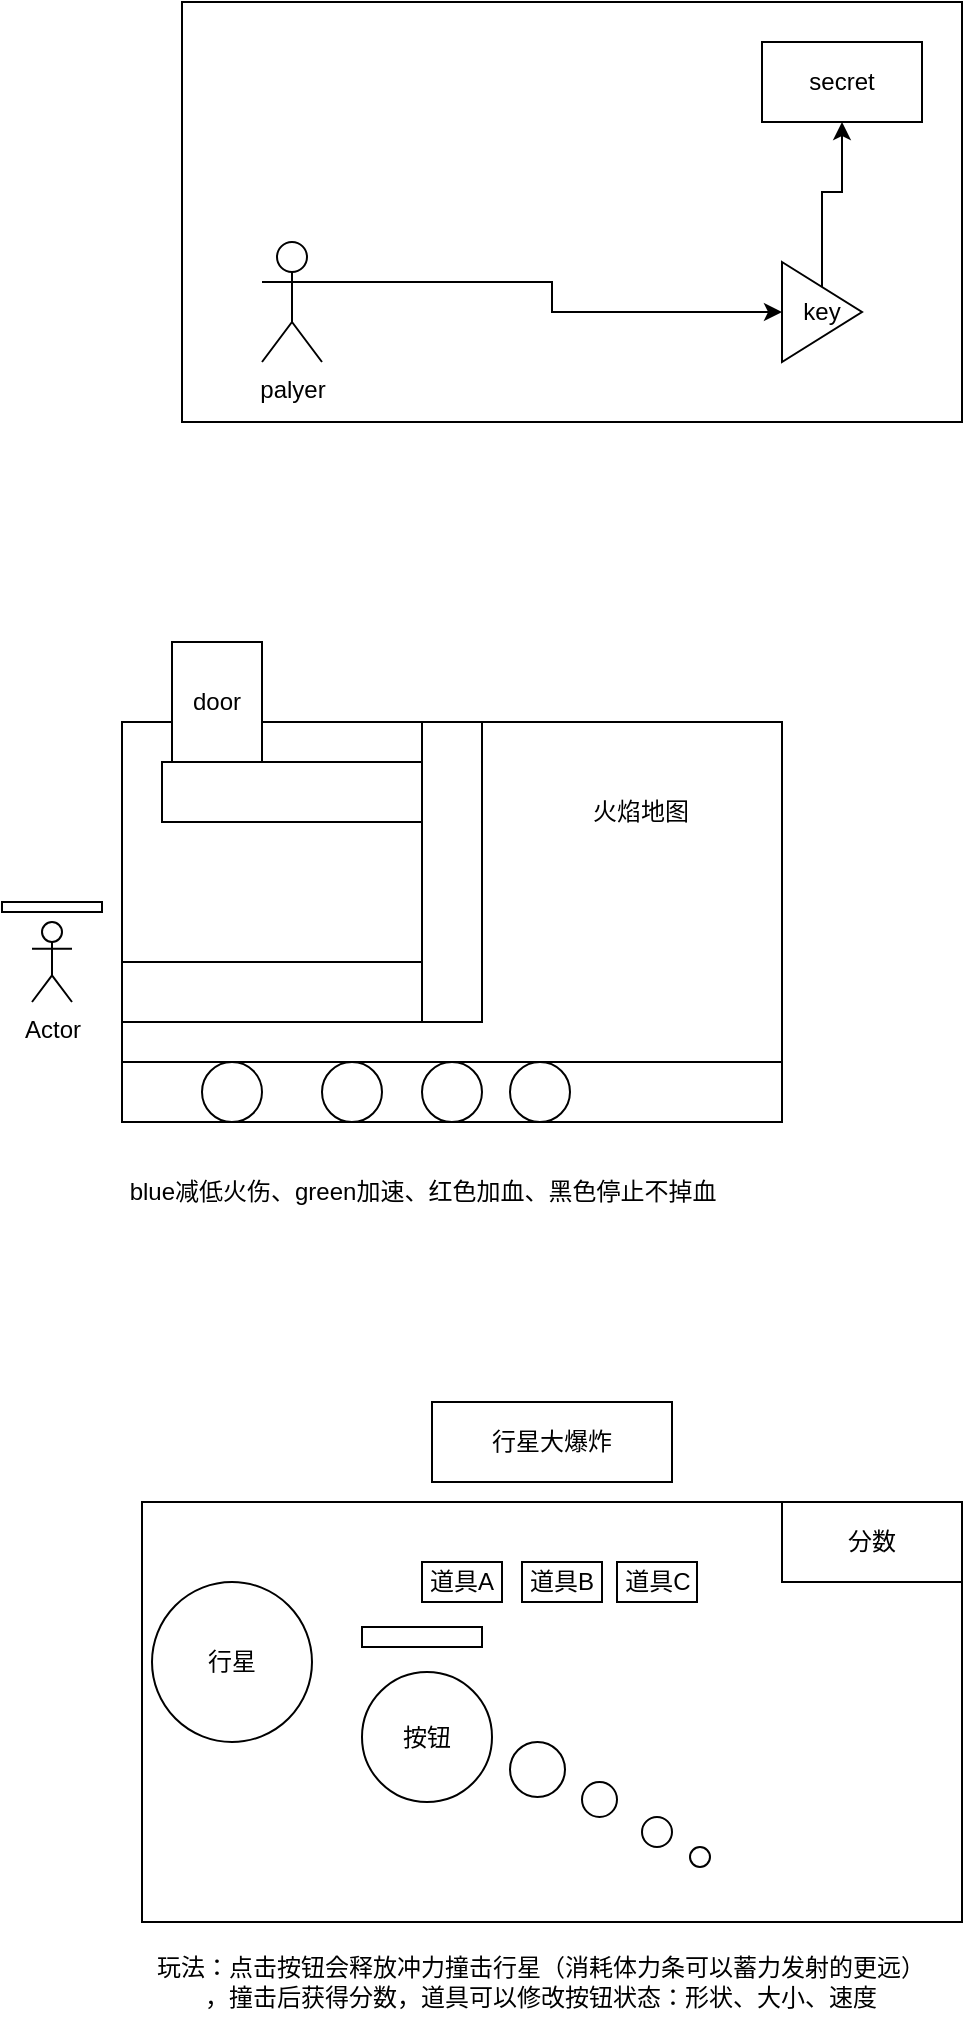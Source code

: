 <mxfile version="24.7.15">
  <diagram name="第 1 页" id="iudg0hA2_rm-R1QmsaXv">
    <mxGraphModel dx="640" dy="359" grid="1" gridSize="10" guides="1" tooltips="1" connect="1" arrows="1" fold="1" page="1" pageScale="1" pageWidth="827" pageHeight="1169" math="0" shadow="0">
      <root>
        <mxCell id="0" />
        <mxCell id="1" parent="0" />
        <mxCell id="GPykSKTK64oDumvys5XT-1" value="" style="rounded=0;whiteSpace=wrap;html=1;" vertex="1" parent="1">
          <mxGeometry x="250" y="180" width="390" height="210" as="geometry" />
        </mxCell>
        <mxCell id="GPykSKTK64oDumvys5XT-9" style="edgeStyle=orthogonalEdgeStyle;rounded=0;orthogonalLoop=1;jettySize=auto;html=1;exitX=1;exitY=0.333;exitDx=0;exitDy=0;exitPerimeter=0;entryX=0;entryY=0.5;entryDx=0;entryDy=0;" edge="1" parent="1" source="GPykSKTK64oDumvys5XT-3" target="GPykSKTK64oDumvys5XT-5">
          <mxGeometry relative="1" as="geometry" />
        </mxCell>
        <mxCell id="GPykSKTK64oDumvys5XT-3" value="palyer" style="shape=umlActor;verticalLabelPosition=bottom;verticalAlign=top;html=1;outlineConnect=0;" vertex="1" parent="1">
          <mxGeometry x="290" y="300" width="30" height="60" as="geometry" />
        </mxCell>
        <mxCell id="GPykSKTK64oDumvys5XT-4" value="secret" style="rounded=0;whiteSpace=wrap;html=1;" vertex="1" parent="1">
          <mxGeometry x="540" y="200" width="80" height="40" as="geometry" />
        </mxCell>
        <mxCell id="GPykSKTK64oDumvys5XT-10" style="edgeStyle=orthogonalEdgeStyle;rounded=0;orthogonalLoop=1;jettySize=auto;html=1;exitX=0.5;exitY=0;exitDx=0;exitDy=0;" edge="1" parent="1" source="GPykSKTK64oDumvys5XT-5" target="GPykSKTK64oDumvys5XT-4">
          <mxGeometry relative="1" as="geometry" />
        </mxCell>
        <mxCell id="GPykSKTK64oDumvys5XT-5" value="key" style="triangle;whiteSpace=wrap;html=1;" vertex="1" parent="1">
          <mxGeometry x="550" y="310" width="40" height="50" as="geometry" />
        </mxCell>
        <mxCell id="GPykSKTK64oDumvys5XT-11" value="" style="rounded=0;whiteSpace=wrap;html=1;" vertex="1" parent="1">
          <mxGeometry x="220" y="540" width="330" height="200" as="geometry" />
        </mxCell>
        <mxCell id="GPykSKTK64oDumvys5XT-12" value="Actor" style="shape=umlActor;verticalLabelPosition=bottom;verticalAlign=top;html=1;outlineConnect=0;" vertex="1" parent="1">
          <mxGeometry x="175" y="640" width="20" height="40" as="geometry" />
        </mxCell>
        <mxCell id="GPykSKTK64oDumvys5XT-18" value="" style="rounded=0;whiteSpace=wrap;html=1;rotation=90;" vertex="1" parent="1">
          <mxGeometry x="310" y="600" width="150" height="30" as="geometry" />
        </mxCell>
        <mxCell id="GPykSKTK64oDumvys5XT-21" value="" style="rounded=0;whiteSpace=wrap;html=1;" vertex="1" parent="1">
          <mxGeometry x="220" y="660" width="150" height="30" as="geometry" />
        </mxCell>
        <mxCell id="GPykSKTK64oDumvys5XT-22" value="" style="rounded=0;whiteSpace=wrap;html=1;" vertex="1" parent="1">
          <mxGeometry x="220" y="710" width="330" height="30" as="geometry" />
        </mxCell>
        <mxCell id="GPykSKTK64oDumvys5XT-23" value="door" style="rounded=0;whiteSpace=wrap;html=1;" vertex="1" parent="1">
          <mxGeometry x="245" y="500" width="45" height="60" as="geometry" />
        </mxCell>
        <mxCell id="GPykSKTK64oDumvys5XT-25" value="" style="ellipse;whiteSpace=wrap;html=1;aspect=fixed;" vertex="1" parent="1">
          <mxGeometry x="260" y="710" width="30" height="30" as="geometry" />
        </mxCell>
        <mxCell id="GPykSKTK64oDumvys5XT-26" value="" style="ellipse;whiteSpace=wrap;html=1;aspect=fixed;" vertex="1" parent="1">
          <mxGeometry x="320" y="710" width="30" height="30" as="geometry" />
        </mxCell>
        <mxCell id="GPykSKTK64oDumvys5XT-27" value="" style="ellipse;whiteSpace=wrap;html=1;aspect=fixed;" vertex="1" parent="1">
          <mxGeometry x="370" y="710" width="30" height="30" as="geometry" />
        </mxCell>
        <mxCell id="GPykSKTK64oDumvys5XT-28" value="" style="ellipse;whiteSpace=wrap;html=1;aspect=fixed;" vertex="1" parent="1">
          <mxGeometry x="414" y="710" width="30" height="30" as="geometry" />
        </mxCell>
        <mxCell id="GPykSKTK64oDumvys5XT-29" value="" style="rounded=0;whiteSpace=wrap;html=1;" vertex="1" parent="1">
          <mxGeometry x="240" y="560" width="130" height="30" as="geometry" />
        </mxCell>
        <mxCell id="GPykSKTK64oDumvys5XT-30" value="火焰地图" style="text;html=1;align=center;verticalAlign=middle;resizable=0;points=[];autosize=1;strokeColor=none;fillColor=none;" vertex="1" parent="1">
          <mxGeometry x="444" y="570" width="70" height="30" as="geometry" />
        </mxCell>
        <mxCell id="GPykSKTK64oDumvys5XT-31" value="blue减低火伤、green加速、红色加血、黑色停止不掉血" style="text;html=1;align=center;verticalAlign=middle;resizable=0;points=[];autosize=1;strokeColor=none;fillColor=none;" vertex="1" parent="1">
          <mxGeometry x="210" y="760" width="320" height="30" as="geometry" />
        </mxCell>
        <mxCell id="GPykSKTK64oDumvys5XT-32" value="" style="rounded=0;whiteSpace=wrap;html=1;" vertex="1" parent="1">
          <mxGeometry x="160" y="630" width="50" height="5" as="geometry" />
        </mxCell>
        <mxCell id="GPykSKTK64oDumvys5XT-34" value="" style="rounded=0;whiteSpace=wrap;html=1;" vertex="1" parent="1">
          <mxGeometry x="230" y="930" width="410" height="210" as="geometry" />
        </mxCell>
        <mxCell id="GPykSKTK64oDumvys5XT-35" value="按钮" style="ellipse;whiteSpace=wrap;html=1;aspect=fixed;" vertex="1" parent="1">
          <mxGeometry x="340" y="1015" width="65" height="65" as="geometry" />
        </mxCell>
        <mxCell id="GPykSKTK64oDumvys5XT-36" value="分数" style="rounded=0;whiteSpace=wrap;html=1;" vertex="1" parent="1">
          <mxGeometry x="550" y="930" width="90" height="40" as="geometry" />
        </mxCell>
        <mxCell id="GPykSKTK64oDumvys5XT-37" value="" style="ellipse;whiteSpace=wrap;html=1;aspect=fixed;" vertex="1" parent="1">
          <mxGeometry x="414" y="1050" width="27.5" height="27.5" as="geometry" />
        </mxCell>
        <mxCell id="GPykSKTK64oDumvys5XT-38" value="" style="ellipse;whiteSpace=wrap;html=1;aspect=fixed;" vertex="1" parent="1">
          <mxGeometry x="480" y="1087.5" width="15" height="15" as="geometry" />
        </mxCell>
        <mxCell id="GPykSKTK64oDumvys5XT-39" value="" style="ellipse;whiteSpace=wrap;html=1;aspect=fixed;" vertex="1" parent="1">
          <mxGeometry x="450" y="1070" width="17.5" height="17.5" as="geometry" />
        </mxCell>
        <mxCell id="GPykSKTK64oDumvys5XT-40" value="" style="ellipse;whiteSpace=wrap;html=1;aspect=fixed;" vertex="1" parent="1">
          <mxGeometry x="504" y="1102.5" width="10" height="10" as="geometry" />
        </mxCell>
        <mxCell id="GPykSKTK64oDumvys5XT-41" value="行星" style="ellipse;whiteSpace=wrap;html=1;aspect=fixed;" vertex="1" parent="1">
          <mxGeometry x="235" y="970" width="80" height="80" as="geometry" />
        </mxCell>
        <mxCell id="GPykSKTK64oDumvys5XT-42" value="道具A" style="rounded=0;whiteSpace=wrap;html=1;" vertex="1" parent="1">
          <mxGeometry x="370" y="960" width="40" height="20" as="geometry" />
        </mxCell>
        <mxCell id="GPykSKTK64oDumvys5XT-43" value="道具B" style="rounded=0;whiteSpace=wrap;html=1;" vertex="1" parent="1">
          <mxGeometry x="420" y="960" width="40" height="20" as="geometry" />
        </mxCell>
        <mxCell id="GPykSKTK64oDumvys5XT-44" value="道具C" style="rounded=0;whiteSpace=wrap;html=1;" vertex="1" parent="1">
          <mxGeometry x="467.5" y="960" width="40" height="20" as="geometry" />
        </mxCell>
        <mxCell id="GPykSKTK64oDumvys5XT-46" value="玩法：点击按钮会释放冲力撞击行星（消耗体力条可以蓄力发射的更远）&lt;div&gt;，撞击后获得分数，道具可以修改按钮状态：形状、大小、速度&lt;/div&gt;" style="text;html=1;align=center;verticalAlign=middle;resizable=0;points=[];autosize=1;strokeColor=none;fillColor=none;" vertex="1" parent="1">
          <mxGeometry x="224" y="1150" width="410" height="40" as="geometry" />
        </mxCell>
        <mxCell id="GPykSKTK64oDumvys5XT-47" value="" style="rounded=0;whiteSpace=wrap;html=1;" vertex="1" parent="1">
          <mxGeometry x="340" y="992.5" width="60" height="10" as="geometry" />
        </mxCell>
        <mxCell id="GPykSKTK64oDumvys5XT-48" value="行星大爆炸" style="whiteSpace=wrap;html=1;" vertex="1" parent="1">
          <mxGeometry x="375" y="880" width="120" height="40" as="geometry" />
        </mxCell>
      </root>
    </mxGraphModel>
  </diagram>
</mxfile>
